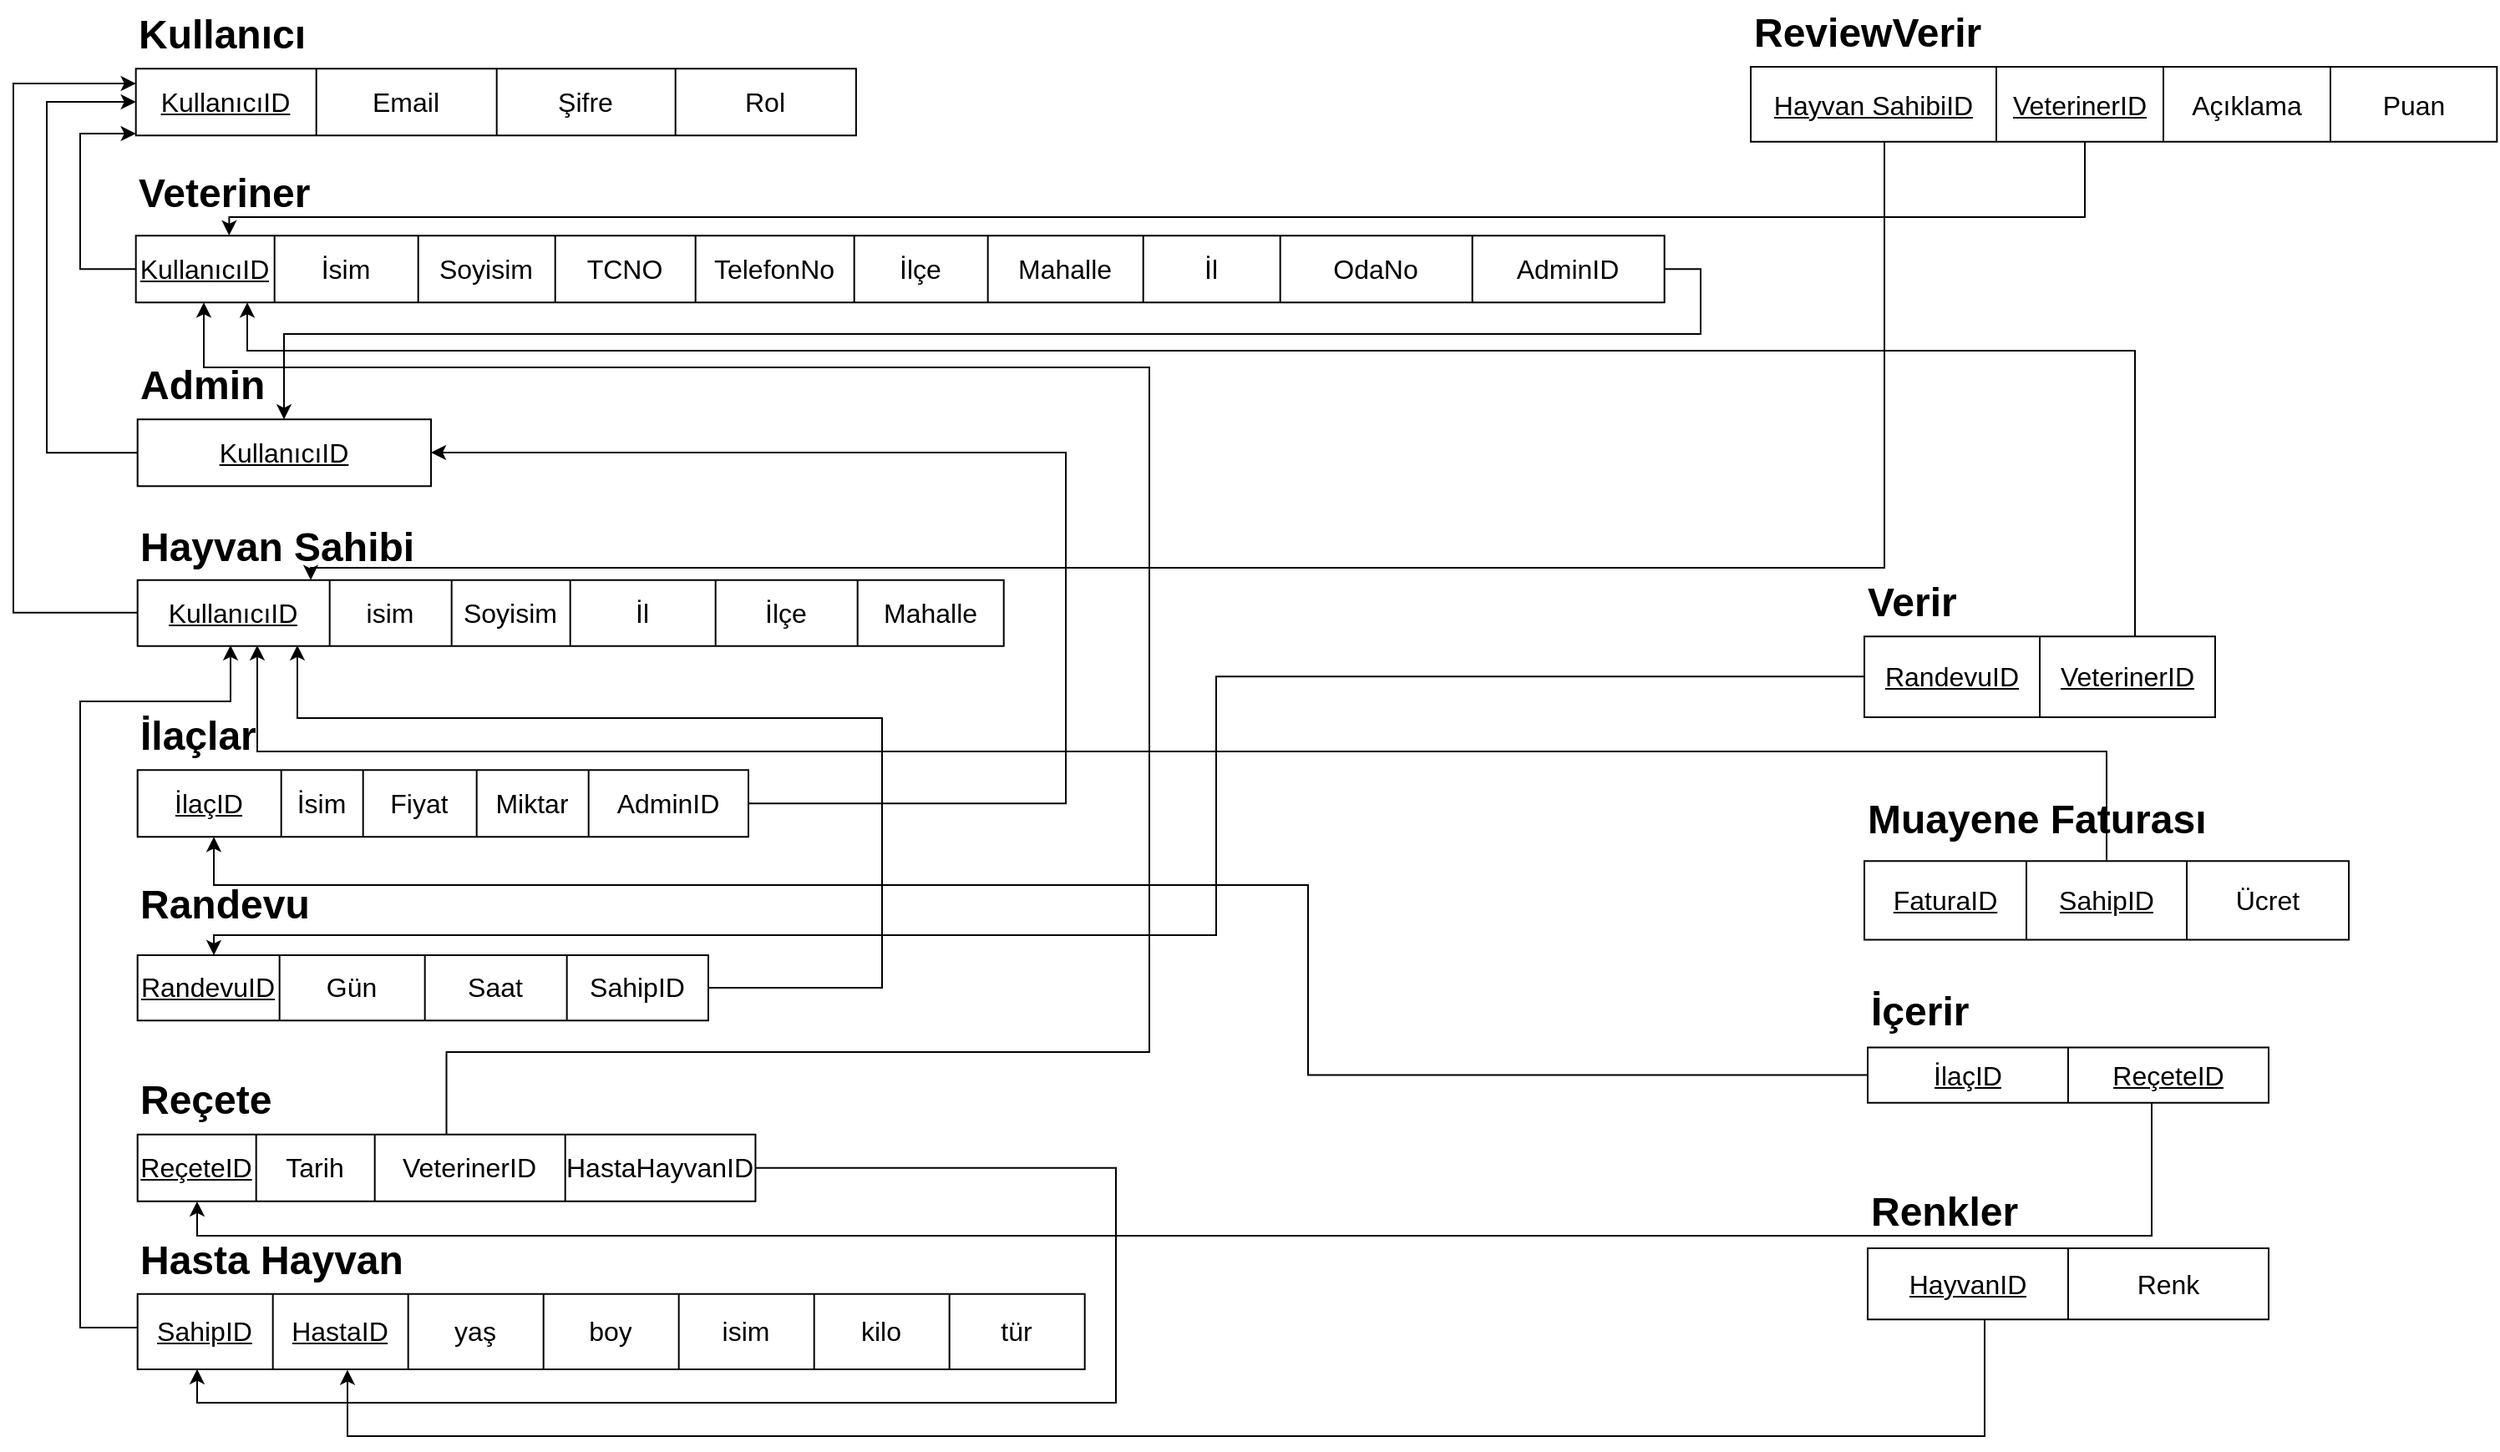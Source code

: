 <mxfile version="24.7.1" type="device">
  <diagram name="Sayfa -1" id="OVaTc7cR62RM5_9Ogb4h">
    <mxGraphModel dx="4073" dy="-214" grid="1" gridSize="10" guides="1" tooltips="1" connect="1" arrows="1" fold="1" page="1" pageScale="1" pageWidth="827" pageHeight="1169" math="0" shadow="0">
      <root>
        <mxCell id="0" />
        <mxCell id="1" parent="0" />
        <mxCell id="pQesBOgFIfszy4MOSmhG-116" value="" style="group" vertex="1" connectable="0" parent="1">
          <mxGeometry x="-1656.66" y="1311.14" width="970" height="80" as="geometry" />
        </mxCell>
        <mxCell id="pQesBOgFIfszy4MOSmhG-117" value="" style="shape=table;startSize=0;container=1;collapsible=0;childLayout=tableLayout;fontSize=16;" vertex="1" parent="pQesBOgFIfszy4MOSmhG-116">
          <mxGeometry y="40" width="431.111" height="40" as="geometry" />
        </mxCell>
        <mxCell id="pQesBOgFIfszy4MOSmhG-118" value="" style="shape=tableRow;horizontal=0;startSize=0;swimlaneHead=0;swimlaneBody=0;strokeColor=inherit;top=0;left=0;bottom=0;right=0;collapsible=0;dropTarget=0;fillColor=none;points=[[0,0.5],[1,0.5]];portConstraint=eastwest;fontSize=16;" vertex="1" parent="pQesBOgFIfszy4MOSmhG-117">
          <mxGeometry width="431.111" height="40" as="geometry" />
        </mxCell>
        <mxCell id="pQesBOgFIfszy4MOSmhG-119" value="&lt;font size=&quot;1&quot;&gt;&lt;span style=&quot;text-decoration-line: underline; font-size: 16px;&quot;&gt;KullanıcıID&lt;/span&gt;&lt;/font&gt;" style="shape=partialRectangle;html=1;whiteSpace=wrap;connectable=0;strokeColor=inherit;overflow=hidden;fillColor=none;top=0;left=0;bottom=0;right=0;pointerEvents=1;fontSize=16;" vertex="1" parent="pQesBOgFIfszy4MOSmhG-118">
          <mxGeometry width="108" height="40" as="geometry">
            <mxRectangle width="108" height="40" as="alternateBounds" />
          </mxGeometry>
        </mxCell>
        <mxCell id="pQesBOgFIfszy4MOSmhG-120" value="&lt;font style=&quot;font-size: 16px;&quot;&gt;Email&lt;/font&gt;" style="shape=partialRectangle;html=1;whiteSpace=wrap;connectable=0;strokeColor=inherit;overflow=hidden;fillColor=none;top=0;left=0;bottom=0;right=0;pointerEvents=1;fontSize=16;" vertex="1" parent="pQesBOgFIfszy4MOSmhG-118">
          <mxGeometry x="108" width="108" height="40" as="geometry">
            <mxRectangle width="108" height="40" as="alternateBounds" />
          </mxGeometry>
        </mxCell>
        <mxCell id="pQesBOgFIfszy4MOSmhG-121" value="&lt;font style=&quot;font-size: 16px;&quot;&gt;Şifre&lt;/font&gt;" style="shape=partialRectangle;html=1;whiteSpace=wrap;connectable=0;strokeColor=inherit;overflow=hidden;fillColor=none;top=0;left=0;bottom=0;right=0;pointerEvents=1;fontSize=16;" vertex="1" parent="pQesBOgFIfszy4MOSmhG-118">
          <mxGeometry x="216" width="107" height="40" as="geometry">
            <mxRectangle width="107" height="40" as="alternateBounds" />
          </mxGeometry>
        </mxCell>
        <mxCell id="pQesBOgFIfszy4MOSmhG-122" value="&lt;font style=&quot;font-size: 16px;&quot;&gt;Rol&lt;/font&gt;" style="shape=partialRectangle;html=1;whiteSpace=wrap;connectable=0;strokeColor=inherit;overflow=hidden;fillColor=none;top=0;left=0;bottom=0;right=0;pointerEvents=1;fontSize=16;" vertex="1" parent="pQesBOgFIfszy4MOSmhG-118">
          <mxGeometry x="323" width="108" height="40" as="geometry">
            <mxRectangle width="108" height="40" as="alternateBounds" />
          </mxGeometry>
        </mxCell>
        <mxCell id="pQesBOgFIfszy4MOSmhG-123" value="Kullanıcı" style="text;strokeColor=none;fillColor=none;html=1;fontSize=24;fontStyle=1;verticalAlign=middle;align=left;" vertex="1" parent="pQesBOgFIfszy4MOSmhG-116">
          <mxGeometry width="179.63" height="40" as="geometry" />
        </mxCell>
        <mxCell id="pQesBOgFIfszy4MOSmhG-124" value="" style="group" vertex="1" connectable="0" parent="1">
          <mxGeometry x="-1655.66" y="1618" width="560" height="88.73" as="geometry" />
        </mxCell>
        <mxCell id="pQesBOgFIfszy4MOSmhG-125" value="" style="shape=table;startSize=0;container=1;collapsible=0;childLayout=tableLayout;fontSize=16;" vertex="1" parent="pQesBOgFIfszy4MOSmhG-124">
          <mxGeometry y="39.436" width="518.519" height="39.436" as="geometry" />
        </mxCell>
        <mxCell id="pQesBOgFIfszy4MOSmhG-126" value="" style="shape=tableRow;horizontal=0;startSize=0;swimlaneHead=0;swimlaneBody=0;strokeColor=inherit;top=0;left=0;bottom=0;right=0;collapsible=0;dropTarget=0;fillColor=none;points=[[0,0.5],[1,0.5]];portConstraint=eastwest;fontSize=16;" vertex="1" parent="pQesBOgFIfszy4MOSmhG-125">
          <mxGeometry width="518.519" height="39" as="geometry" />
        </mxCell>
        <mxCell id="pQesBOgFIfszy4MOSmhG-127" value="&lt;u&gt;KullanıcıID&lt;/u&gt;" style="shape=partialRectangle;html=1;whiteSpace=wrap;connectable=0;strokeColor=inherit;overflow=hidden;fillColor=none;top=0;left=0;bottom=0;right=0;pointerEvents=1;fontSize=16;" vertex="1" parent="pQesBOgFIfszy4MOSmhG-126">
          <mxGeometry width="115" height="39" as="geometry">
            <mxRectangle width="115" height="39" as="alternateBounds" />
          </mxGeometry>
        </mxCell>
        <mxCell id="pQesBOgFIfszy4MOSmhG-128" value="isim" style="shape=partialRectangle;html=1;whiteSpace=wrap;connectable=0;strokeColor=inherit;overflow=hidden;fillColor=none;top=0;left=0;bottom=0;right=0;pointerEvents=1;fontSize=16;" vertex="1" parent="pQesBOgFIfszy4MOSmhG-126">
          <mxGeometry x="115" width="73" height="39" as="geometry">
            <mxRectangle width="73" height="39" as="alternateBounds" />
          </mxGeometry>
        </mxCell>
        <mxCell id="pQesBOgFIfszy4MOSmhG-129" value="Soyisim" style="shape=partialRectangle;html=1;whiteSpace=wrap;connectable=0;strokeColor=inherit;overflow=hidden;fillColor=none;top=0;left=0;bottom=0;right=0;pointerEvents=1;fontSize=16;" vertex="1" parent="pQesBOgFIfszy4MOSmhG-126">
          <mxGeometry x="188" width="71" height="39" as="geometry">
            <mxRectangle width="71" height="39" as="alternateBounds" />
          </mxGeometry>
        </mxCell>
        <mxCell id="pQesBOgFIfszy4MOSmhG-130" value="İl" style="shape=partialRectangle;html=1;whiteSpace=wrap;connectable=0;strokeColor=inherit;overflow=hidden;fillColor=none;top=0;left=0;bottom=0;right=0;pointerEvents=1;fontSize=16;" vertex="1" parent="pQesBOgFIfszy4MOSmhG-126">
          <mxGeometry x="259" width="87" height="39" as="geometry">
            <mxRectangle width="87" height="39" as="alternateBounds" />
          </mxGeometry>
        </mxCell>
        <mxCell id="pQesBOgFIfszy4MOSmhG-131" value="İlçe" style="shape=partialRectangle;html=1;whiteSpace=wrap;connectable=0;strokeColor=inherit;overflow=hidden;fillColor=none;top=0;left=0;bottom=0;right=0;pointerEvents=1;fontSize=16;" vertex="1" parent="pQesBOgFIfszy4MOSmhG-126">
          <mxGeometry x="346" width="85" height="39" as="geometry">
            <mxRectangle width="85" height="39" as="alternateBounds" />
          </mxGeometry>
        </mxCell>
        <mxCell id="pQesBOgFIfszy4MOSmhG-132" value="Mahalle" style="shape=partialRectangle;html=1;whiteSpace=wrap;connectable=0;strokeColor=inherit;overflow=hidden;fillColor=none;top=0;left=0;bottom=0;right=0;pointerEvents=1;fontSize=16;" vertex="1" parent="pQesBOgFIfszy4MOSmhG-126">
          <mxGeometry x="431" width="88" height="39" as="geometry">
            <mxRectangle width="88" height="39" as="alternateBounds" />
          </mxGeometry>
        </mxCell>
        <mxCell id="pQesBOgFIfszy4MOSmhG-133" value="Hayvan Sahibi" style="text;strokeColor=none;fillColor=none;html=1;fontSize=24;fontStyle=1;verticalAlign=middle;align=left;" vertex="1" parent="pQesBOgFIfszy4MOSmhG-124">
          <mxGeometry width="103.704" height="39.436" as="geometry" />
        </mxCell>
        <mxCell id="pQesBOgFIfszy4MOSmhG-134" value="" style="group" vertex="1" connectable="0" parent="1">
          <mxGeometry x="-1656.66" y="1441.14" width="800" height="90" as="geometry" />
        </mxCell>
        <mxCell id="pQesBOgFIfszy4MOSmhG-135" value="" style="shape=table;startSize=0;container=1;collapsible=0;childLayout=tableLayout;fontSize=16;" vertex="1" parent="pQesBOgFIfszy4MOSmhG-134">
          <mxGeometry y="10" width="915" height="40" as="geometry" />
        </mxCell>
        <mxCell id="pQesBOgFIfszy4MOSmhG-136" value="" style="shape=tableRow;horizontal=0;startSize=0;swimlaneHead=0;swimlaneBody=0;strokeColor=inherit;top=0;left=0;bottom=0;right=0;collapsible=0;dropTarget=0;fillColor=none;points=[[0,0.5],[1,0.5]];portConstraint=eastwest;fontSize=16;" vertex="1" parent="pQesBOgFIfszy4MOSmhG-135">
          <mxGeometry width="915" height="40" as="geometry" />
        </mxCell>
        <mxCell id="pQesBOgFIfszy4MOSmhG-137" value="&lt;u&gt;KullanıcıID&lt;/u&gt;" style="shape=partialRectangle;html=1;whiteSpace=wrap;connectable=0;strokeColor=inherit;overflow=hidden;fillColor=none;top=0;left=0;bottom=0;right=0;pointerEvents=1;fontSize=16;" vertex="1" parent="pQesBOgFIfszy4MOSmhG-136">
          <mxGeometry width="83" height="40" as="geometry">
            <mxRectangle width="83" height="40" as="alternateBounds" />
          </mxGeometry>
        </mxCell>
        <mxCell id="pQesBOgFIfszy4MOSmhG-138" value="İsim" style="shape=partialRectangle;html=1;whiteSpace=wrap;connectable=0;strokeColor=inherit;overflow=hidden;fillColor=none;top=0;left=0;bottom=0;right=0;pointerEvents=1;fontSize=16;" vertex="1" parent="pQesBOgFIfszy4MOSmhG-136">
          <mxGeometry x="83" width="86" height="40" as="geometry">
            <mxRectangle width="86" height="40" as="alternateBounds" />
          </mxGeometry>
        </mxCell>
        <mxCell id="pQesBOgFIfszy4MOSmhG-139" value="Soyisim" style="shape=partialRectangle;html=1;whiteSpace=wrap;connectable=0;strokeColor=inherit;overflow=hidden;fillColor=none;top=0;left=0;bottom=0;right=0;pointerEvents=1;fontSize=16;" vertex="1" parent="pQesBOgFIfszy4MOSmhG-136">
          <mxGeometry x="169" width="82" height="40" as="geometry">
            <mxRectangle width="82" height="40" as="alternateBounds" />
          </mxGeometry>
        </mxCell>
        <mxCell id="pQesBOgFIfszy4MOSmhG-140" value="TCNO" style="shape=partialRectangle;html=1;whiteSpace=wrap;connectable=0;strokeColor=inherit;overflow=hidden;fillColor=none;top=0;left=0;bottom=0;right=0;pointerEvents=1;fontSize=16;" vertex="1" parent="pQesBOgFIfszy4MOSmhG-136">
          <mxGeometry x="251" width="84" height="40" as="geometry">
            <mxRectangle width="84" height="40" as="alternateBounds" />
          </mxGeometry>
        </mxCell>
        <mxCell id="pQesBOgFIfszy4MOSmhG-141" value="TelefonNo" style="shape=partialRectangle;html=1;whiteSpace=wrap;connectable=0;strokeColor=inherit;overflow=hidden;fillColor=none;top=0;left=0;bottom=0;right=0;pointerEvents=1;fontSize=16;" vertex="1" parent="pQesBOgFIfszy4MOSmhG-136">
          <mxGeometry x="335" width="95" height="40" as="geometry">
            <mxRectangle width="95" height="40" as="alternateBounds" />
          </mxGeometry>
        </mxCell>
        <mxCell id="pQesBOgFIfszy4MOSmhG-142" value="İlçe" style="shape=partialRectangle;html=1;whiteSpace=wrap;connectable=0;strokeColor=inherit;overflow=hidden;fillColor=none;top=0;left=0;bottom=0;right=0;pointerEvents=1;fontSize=16;" vertex="1" parent="pQesBOgFIfszy4MOSmhG-136">
          <mxGeometry x="430" width="80" height="40" as="geometry">
            <mxRectangle width="80" height="40" as="alternateBounds" />
          </mxGeometry>
        </mxCell>
        <mxCell id="pQesBOgFIfszy4MOSmhG-143" value="Mahalle" style="shape=partialRectangle;html=1;whiteSpace=wrap;connectable=0;strokeColor=inherit;overflow=hidden;fillColor=none;top=0;left=0;bottom=0;right=0;pointerEvents=1;fontSize=16;" vertex="1" parent="pQesBOgFIfszy4MOSmhG-136">
          <mxGeometry x="510" width="93" height="40" as="geometry">
            <mxRectangle width="93" height="40" as="alternateBounds" />
          </mxGeometry>
        </mxCell>
        <mxCell id="pQesBOgFIfszy4MOSmhG-144" value="İl" style="shape=partialRectangle;html=1;whiteSpace=wrap;connectable=0;strokeColor=inherit;overflow=hidden;fillColor=none;top=0;left=0;bottom=0;right=0;pointerEvents=1;fontSize=16;" vertex="1" parent="pQesBOgFIfszy4MOSmhG-136">
          <mxGeometry x="603" width="82" height="40" as="geometry">
            <mxRectangle width="82" height="40" as="alternateBounds" />
          </mxGeometry>
        </mxCell>
        <mxCell id="pQesBOgFIfszy4MOSmhG-145" value="OdaNo" style="shape=partialRectangle;html=1;whiteSpace=wrap;connectable=0;strokeColor=inherit;overflow=hidden;fillColor=none;top=0;left=0;bottom=0;right=0;pointerEvents=1;fontSize=16;" vertex="1" parent="pQesBOgFIfszy4MOSmhG-136">
          <mxGeometry x="685" width="115" height="40" as="geometry">
            <mxRectangle width="115" height="40" as="alternateBounds" />
          </mxGeometry>
        </mxCell>
        <mxCell id="pQesBOgFIfszy4MOSmhG-146" value="AdminID" style="shape=partialRectangle;html=1;whiteSpace=wrap;connectable=0;strokeColor=inherit;overflow=hidden;fillColor=none;top=0;left=0;bottom=0;right=0;pointerEvents=1;fontSize=16;" vertex="1" parent="pQesBOgFIfszy4MOSmhG-136">
          <mxGeometry x="800" width="115" height="40" as="geometry">
            <mxRectangle width="115" height="40" as="alternateBounds" />
          </mxGeometry>
        </mxCell>
        <mxCell id="pQesBOgFIfszy4MOSmhG-147" value="Veteriner" style="text;strokeColor=none;fillColor=none;html=1;fontSize=24;fontStyle=1;verticalAlign=middle;align=left;" vertex="1" parent="pQesBOgFIfszy4MOSmhG-134">
          <mxGeometry y="-35" width="111.335" height="40" as="geometry" />
        </mxCell>
        <mxCell id="pQesBOgFIfszy4MOSmhG-148" value="" style="shape=table;startSize=0;container=1;collapsible=0;childLayout=tableLayout;fontSize=16;" vertex="1" parent="1">
          <mxGeometry x="-690.005" y="1350" width="446.671" height="44.92" as="geometry" />
        </mxCell>
        <mxCell id="pQesBOgFIfszy4MOSmhG-149" value="" style="shape=tableRow;horizontal=0;startSize=0;swimlaneHead=0;swimlaneBody=0;strokeColor=inherit;top=0;left=0;bottom=0;right=0;collapsible=0;dropTarget=0;fillColor=none;points=[[0,0.5],[1,0.5]];portConstraint=eastwest;fontSize=16;" vertex="1" parent="pQesBOgFIfszy4MOSmhG-148">
          <mxGeometry width="446.671" height="45" as="geometry" />
        </mxCell>
        <mxCell id="pQesBOgFIfszy4MOSmhG-150" value="&lt;font style=&quot;font-size: 16px;&quot;&gt;&lt;u&gt;Hayvan SahibiID&lt;/u&gt;&lt;br&gt;&lt;/font&gt;" style="shape=partialRectangle;html=1;whiteSpace=wrap;connectable=0;strokeColor=inherit;overflow=hidden;fillColor=none;top=0;left=0;bottom=0;right=0;pointerEvents=1;fontSize=16;" vertex="1" parent="pQesBOgFIfszy4MOSmhG-149">
          <mxGeometry width="147" height="45" as="geometry">
            <mxRectangle width="147" height="45" as="alternateBounds" />
          </mxGeometry>
        </mxCell>
        <mxCell id="pQesBOgFIfszy4MOSmhG-151" value="&lt;u&gt;VeterinerID&lt;/u&gt;" style="shape=partialRectangle;html=1;whiteSpace=wrap;connectable=0;strokeColor=inherit;overflow=hidden;fillColor=none;top=0;left=0;bottom=0;right=0;pointerEvents=1;fontSize=16;" vertex="1" parent="pQesBOgFIfszy4MOSmhG-149">
          <mxGeometry x="147" width="100" height="45" as="geometry">
            <mxRectangle width="100" height="45" as="alternateBounds" />
          </mxGeometry>
        </mxCell>
        <mxCell id="pQesBOgFIfszy4MOSmhG-152" value="&lt;font style=&quot;font-size: 16px;&quot;&gt;Açıklama&lt;/font&gt;" style="shape=partialRectangle;html=1;whiteSpace=wrap;connectable=0;strokeColor=inherit;overflow=hidden;fillColor=none;top=0;left=0;bottom=0;right=0;pointerEvents=1;fontSize=16;" vertex="1" parent="pQesBOgFIfszy4MOSmhG-149">
          <mxGeometry x="247" width="100" height="45" as="geometry">
            <mxRectangle width="100" height="45" as="alternateBounds" />
          </mxGeometry>
        </mxCell>
        <mxCell id="pQesBOgFIfszy4MOSmhG-153" value="&lt;font style=&quot;font-size: 16px;&quot;&gt;Puan&lt;/font&gt;" style="shape=partialRectangle;html=1;whiteSpace=wrap;connectable=0;strokeColor=inherit;overflow=hidden;fillColor=none;top=0;left=0;bottom=0;right=0;pointerEvents=1;fontSize=16;" vertex="1" parent="pQesBOgFIfszy4MOSmhG-149">
          <mxGeometry x="347" width="100" height="45" as="geometry">
            <mxRectangle width="100" height="45" as="alternateBounds" />
          </mxGeometry>
        </mxCell>
        <mxCell id="pQesBOgFIfszy4MOSmhG-154" value="ReviewVerir" style="text;strokeColor=none;fillColor=none;html=1;fontSize=24;fontStyle=1;verticalAlign=middle;align=left;" vertex="1" parent="1">
          <mxGeometry x="-690.005" y="1310" width="164.815" height="40" as="geometry" />
        </mxCell>
        <mxCell id="pQesBOgFIfszy4MOSmhG-155" value="" style="shape=table;startSize=0;container=1;collapsible=0;childLayout=tableLayout;fontSize=16;" vertex="1" parent="1">
          <mxGeometry x="-622" y="1691.14" width="210" height="48.36" as="geometry" />
        </mxCell>
        <mxCell id="pQesBOgFIfszy4MOSmhG-156" value="" style="shape=tableRow;horizontal=0;startSize=0;swimlaneHead=0;swimlaneBody=0;strokeColor=inherit;top=0;left=0;bottom=0;right=0;collapsible=0;dropTarget=0;fillColor=none;points=[[0,0.5],[1,0.5]];portConstraint=eastwest;fontSize=16;" vertex="1" parent="pQesBOgFIfszy4MOSmhG-155">
          <mxGeometry width="210" height="48" as="geometry" />
        </mxCell>
        <mxCell id="pQesBOgFIfszy4MOSmhG-157" value="&lt;u&gt;&lt;span style=&quot;&quot;&gt;&lt;font style=&quot;font-size: 16px;&quot;&gt;RandevuID&lt;/font&gt;&lt;/span&gt;&lt;/u&gt;" style="shape=partialRectangle;html=1;whiteSpace=wrap;connectable=0;strokeColor=inherit;overflow=hidden;fillColor=none;top=0;left=0;bottom=0;right=0;pointerEvents=1;fontSize=16;" vertex="1" parent="pQesBOgFIfszy4MOSmhG-156">
          <mxGeometry width="105" height="48" as="geometry">
            <mxRectangle width="105" height="48" as="alternateBounds" />
          </mxGeometry>
        </mxCell>
        <mxCell id="pQesBOgFIfszy4MOSmhG-158" value="&lt;div&gt;&lt;span style=&quot;text-decoration-line: underline;&quot;&gt;&lt;font style=&quot;font-size: 16px;&quot;&gt;VeterinerID&lt;/font&gt;&lt;/span&gt;&lt;/div&gt;" style="shape=partialRectangle;html=1;whiteSpace=wrap;connectable=0;strokeColor=inherit;overflow=hidden;fillColor=none;top=0;left=0;bottom=0;right=0;pointerEvents=1;fontSize=16;" vertex="1" parent="pQesBOgFIfszy4MOSmhG-156">
          <mxGeometry x="105" width="105" height="48" as="geometry">
            <mxRectangle width="105" height="48" as="alternateBounds" />
          </mxGeometry>
        </mxCell>
        <mxCell id="pQesBOgFIfszy4MOSmhG-159" value="Verir" style="text;strokeColor=none;fillColor=none;html=1;fontSize=24;fontStyle=1;verticalAlign=middle;align=left;" vertex="1" parent="1">
          <mxGeometry x="-622" y="1651.14" width="100" height="40" as="geometry" />
        </mxCell>
        <mxCell id="pQesBOgFIfszy4MOSmhG-160" value="" style="shape=table;startSize=0;container=1;collapsible=0;childLayout=tableLayout;fontSize=16;" vertex="1" parent="1">
          <mxGeometry x="-622" y="1825.61" width="290" height="47.17" as="geometry" />
        </mxCell>
        <mxCell id="pQesBOgFIfszy4MOSmhG-161" value="" style="shape=tableRow;horizontal=0;startSize=0;swimlaneHead=0;swimlaneBody=0;strokeColor=inherit;top=0;left=0;bottom=0;right=0;collapsible=0;dropTarget=0;fillColor=none;points=[[0,0.5],[1,0.5]];portConstraint=eastwest;fontSize=16;" vertex="1" parent="pQesBOgFIfszy4MOSmhG-160">
          <mxGeometry width="290" height="47" as="geometry" />
        </mxCell>
        <mxCell id="pQesBOgFIfszy4MOSmhG-162" value="&lt;u&gt;FaturaID&lt;/u&gt;" style="shape=partialRectangle;html=1;whiteSpace=wrap;connectable=0;strokeColor=inherit;overflow=hidden;fillColor=none;top=0;left=0;bottom=0;right=0;pointerEvents=1;fontSize=16;" vertex="1" parent="pQesBOgFIfszy4MOSmhG-161">
          <mxGeometry width="97" height="47" as="geometry">
            <mxRectangle width="97" height="47" as="alternateBounds" />
          </mxGeometry>
        </mxCell>
        <mxCell id="pQesBOgFIfszy4MOSmhG-163" value="&lt;u&gt;SahipID&lt;/u&gt;" style="shape=partialRectangle;html=1;whiteSpace=wrap;connectable=0;strokeColor=inherit;overflow=hidden;fillColor=none;top=0;left=0;bottom=0;right=0;pointerEvents=1;fontSize=16;" vertex="1" parent="pQesBOgFIfszy4MOSmhG-161">
          <mxGeometry x="97" width="96" height="47" as="geometry">
            <mxRectangle width="96" height="47" as="alternateBounds" />
          </mxGeometry>
        </mxCell>
        <mxCell id="pQesBOgFIfszy4MOSmhG-164" value="Ücret" style="shape=partialRectangle;html=1;whiteSpace=wrap;connectable=0;strokeColor=inherit;overflow=hidden;fillColor=none;top=0;left=0;bottom=0;right=0;pointerEvents=1;fontSize=16;" vertex="1" parent="pQesBOgFIfszy4MOSmhG-161">
          <mxGeometry x="193" width="97" height="47" as="geometry">
            <mxRectangle width="97" height="47" as="alternateBounds" />
          </mxGeometry>
        </mxCell>
        <mxCell id="pQesBOgFIfszy4MOSmhG-165" value="&lt;div&gt;Muayene Faturası&lt;/div&gt;" style="text;strokeColor=none;fillColor=none;html=1;fontSize=24;fontStyle=1;verticalAlign=middle;align=left;" vertex="1" parent="1">
          <mxGeometry x="-622" y="1781.14" width="100" height="40" as="geometry" />
        </mxCell>
        <mxCell id="pQesBOgFIfszy4MOSmhG-166" value="" style="group" vertex="1" connectable="0" parent="1">
          <mxGeometry x="-1655.66" y="1731.14" width="540" height="80" as="geometry" />
        </mxCell>
        <mxCell id="pQesBOgFIfszy4MOSmhG-167" value="" style="shape=table;startSize=0;container=1;collapsible=0;childLayout=tableLayout;fontSize=16;" vertex="1" parent="pQesBOgFIfszy4MOSmhG-166">
          <mxGeometry y="40" width="365.66" height="40" as="geometry" />
        </mxCell>
        <mxCell id="pQesBOgFIfszy4MOSmhG-168" value="" style="shape=tableRow;horizontal=0;startSize=0;swimlaneHead=0;swimlaneBody=0;strokeColor=inherit;top=0;left=0;bottom=0;right=0;collapsible=0;dropTarget=0;fillColor=none;points=[[0,0.5],[1,0.5]];portConstraint=eastwest;fontSize=16;" vertex="1" parent="pQesBOgFIfszy4MOSmhG-167">
          <mxGeometry width="365.66" height="40" as="geometry" />
        </mxCell>
        <mxCell id="pQesBOgFIfszy4MOSmhG-169" value="&lt;u&gt;&lt;span style=&quot;&quot;&gt;&lt;font style=&quot;font-size: 16px;&quot;&gt;İlaçID&lt;/font&gt;&lt;/span&gt;&lt;/u&gt;" style="shape=partialRectangle;html=1;whiteSpace=wrap;connectable=0;strokeColor=inherit;overflow=hidden;fillColor=none;top=0;left=0;bottom=0;right=0;pointerEvents=1;fontSize=16;" vertex="1" parent="pQesBOgFIfszy4MOSmhG-168">
          <mxGeometry width="86" height="40" as="geometry">
            <mxRectangle width="86" height="40" as="alternateBounds" />
          </mxGeometry>
        </mxCell>
        <mxCell id="pQesBOgFIfszy4MOSmhG-170" value="&lt;font style=&quot;font-size: 16px;&quot;&gt;İsim&lt;/font&gt;" style="shape=partialRectangle;html=1;whiteSpace=wrap;connectable=0;strokeColor=inherit;overflow=hidden;fillColor=none;top=0;left=0;bottom=0;right=0;pointerEvents=1;fontSize=16;" vertex="1" parent="pQesBOgFIfszy4MOSmhG-168">
          <mxGeometry x="86" width="49" height="40" as="geometry">
            <mxRectangle width="49" height="40" as="alternateBounds" />
          </mxGeometry>
        </mxCell>
        <mxCell id="pQesBOgFIfszy4MOSmhG-171" value="&lt;font style=&quot;font-size: 16px;&quot;&gt;Fiyat&lt;/font&gt;" style="shape=partialRectangle;html=1;whiteSpace=wrap;connectable=0;strokeColor=inherit;overflow=hidden;fillColor=none;top=0;left=0;bottom=0;right=0;pointerEvents=1;fontSize=16;" vertex="1" parent="pQesBOgFIfszy4MOSmhG-168">
          <mxGeometry x="135" width="68" height="40" as="geometry">
            <mxRectangle width="68" height="40" as="alternateBounds" />
          </mxGeometry>
        </mxCell>
        <mxCell id="pQesBOgFIfszy4MOSmhG-172" value="&lt;div&gt;Miktar&lt;/div&gt;" style="shape=partialRectangle;html=1;whiteSpace=wrap;connectable=0;strokeColor=inherit;overflow=hidden;fillColor=none;top=0;left=0;bottom=0;right=0;pointerEvents=1;fontSize=16;" vertex="1" parent="pQesBOgFIfszy4MOSmhG-168">
          <mxGeometry x="203" width="67" height="40" as="geometry">
            <mxRectangle width="67" height="40" as="alternateBounds" />
          </mxGeometry>
        </mxCell>
        <mxCell id="pQesBOgFIfszy4MOSmhG-173" value="AdminID" style="shape=partialRectangle;html=1;whiteSpace=wrap;connectable=0;strokeColor=inherit;overflow=hidden;fillColor=none;top=0;left=0;bottom=0;right=0;pointerEvents=1;fontSize=16;" vertex="1" parent="pQesBOgFIfszy4MOSmhG-168">
          <mxGeometry x="270" width="96" height="40" as="geometry">
            <mxRectangle width="96" height="40" as="alternateBounds" />
          </mxGeometry>
        </mxCell>
        <mxCell id="pQesBOgFIfszy4MOSmhG-174" value="İlaçlar" style="text;strokeColor=none;fillColor=none;html=1;fontSize=24;fontStyle=1;verticalAlign=middle;align=left;" vertex="1" parent="pQesBOgFIfszy4MOSmhG-166">
          <mxGeometry width="100" height="40" as="geometry" />
        </mxCell>
        <mxCell id="pQesBOgFIfszy4MOSmhG-175" value="Admin" style="text;strokeColor=none;fillColor=none;html=1;fontSize=24;fontStyle=1;verticalAlign=middle;align=left;" vertex="1" parent="1">
          <mxGeometry x="-1655.66" y="1520.86" width="187.037" height="40" as="geometry" />
        </mxCell>
        <mxCell id="pQesBOgFIfszy4MOSmhG-176" value="" style="shape=table;startSize=0;container=1;collapsible=0;childLayout=tableLayout;fontSize=16;" vertex="1" parent="1">
          <mxGeometry x="-1655.663" y="1881.96" width="341.667" height="39.18" as="geometry" />
        </mxCell>
        <mxCell id="pQesBOgFIfszy4MOSmhG-177" value="" style="shape=tableRow;horizontal=0;startSize=0;swimlaneHead=0;swimlaneBody=0;strokeColor=inherit;top=0;left=0;bottom=0;right=0;collapsible=0;dropTarget=0;fillColor=none;points=[[0,0.5],[1,0.5]];portConstraint=eastwest;fontSize=16;" vertex="1" parent="pQesBOgFIfszy4MOSmhG-176">
          <mxGeometry width="341.667" height="39" as="geometry" />
        </mxCell>
        <mxCell id="pQesBOgFIfszy4MOSmhG-178" value="&lt;u&gt;RandevuID&lt;/u&gt;" style="shape=partialRectangle;html=1;whiteSpace=wrap;connectable=0;strokeColor=inherit;overflow=hidden;fillColor=none;top=0;left=0;bottom=0;right=0;pointerEvents=1;fontSize=16;" vertex="1" parent="pQesBOgFIfszy4MOSmhG-177">
          <mxGeometry width="85" height="39" as="geometry">
            <mxRectangle width="85" height="39" as="alternateBounds" />
          </mxGeometry>
        </mxCell>
        <mxCell id="pQesBOgFIfszy4MOSmhG-179" value="Gün" style="shape=partialRectangle;html=1;whiteSpace=wrap;connectable=0;strokeColor=inherit;overflow=hidden;fillColor=none;top=0;left=0;bottom=0;right=0;pointerEvents=1;fontSize=16;" vertex="1" parent="pQesBOgFIfszy4MOSmhG-177">
          <mxGeometry x="85" width="87" height="39" as="geometry">
            <mxRectangle width="87" height="39" as="alternateBounds" />
          </mxGeometry>
        </mxCell>
        <mxCell id="pQesBOgFIfszy4MOSmhG-180" value="Saat" style="shape=partialRectangle;html=1;whiteSpace=wrap;connectable=0;strokeColor=inherit;overflow=hidden;fillColor=none;top=0;left=0;bottom=0;right=0;pointerEvents=1;fontSize=16;" vertex="1" parent="pQesBOgFIfszy4MOSmhG-177">
          <mxGeometry x="172" width="85" height="39" as="geometry">
            <mxRectangle width="85" height="39" as="alternateBounds" />
          </mxGeometry>
        </mxCell>
        <mxCell id="pQesBOgFIfszy4MOSmhG-181" value="SahipID" style="shape=partialRectangle;html=1;whiteSpace=wrap;connectable=0;strokeColor=inherit;overflow=hidden;fillColor=none;top=0;left=0;bottom=0;right=0;pointerEvents=1;fontSize=16;" vertex="1" parent="pQesBOgFIfszy4MOSmhG-177">
          <mxGeometry x="257" width="85" height="39" as="geometry">
            <mxRectangle width="85" height="39" as="alternateBounds" />
          </mxGeometry>
        </mxCell>
        <mxCell id="pQesBOgFIfszy4MOSmhG-182" value="&lt;div&gt;Randevu&lt;/div&gt;" style="text;strokeColor=none;fillColor=none;html=1;fontSize=24;fontStyle=1;verticalAlign=middle;align=left;" vertex="1" parent="1">
          <mxGeometry x="-1655.663" y="1831.96" width="142.593" height="39.18" as="geometry" />
        </mxCell>
        <mxCell id="pQesBOgFIfszy4MOSmhG-183" value="" style="shape=table;startSize=0;container=1;collapsible=0;childLayout=tableLayout;fontSize=16;" vertex="1" parent="1">
          <mxGeometry x="-1655.66" y="1561.14" width="175.66" height="40" as="geometry" />
        </mxCell>
        <mxCell id="pQesBOgFIfszy4MOSmhG-184" value="" style="shape=tableRow;horizontal=0;startSize=0;swimlaneHead=0;swimlaneBody=0;strokeColor=inherit;top=0;left=0;bottom=0;right=0;collapsible=0;dropTarget=0;fillColor=none;points=[[0,0.5],[1,0.5]];portConstraint=eastwest;fontSize=16;" vertex="1" parent="pQesBOgFIfszy4MOSmhG-183">
          <mxGeometry width="175.66" height="40" as="geometry" />
        </mxCell>
        <mxCell id="pQesBOgFIfszy4MOSmhG-185" value="&lt;u&gt;KullanıcıID&lt;/u&gt;" style="shape=partialRectangle;html=1;whiteSpace=wrap;connectable=0;strokeColor=inherit;overflow=hidden;fillColor=none;top=0;left=0;bottom=0;right=0;pointerEvents=1;fontSize=16;" vertex="1" parent="pQesBOgFIfszy4MOSmhG-184">
          <mxGeometry width="176" height="40" as="geometry">
            <mxRectangle width="176" height="40" as="alternateBounds" />
          </mxGeometry>
        </mxCell>
        <mxCell id="pQesBOgFIfszy4MOSmhG-186" value="" style="group" connectable="0" vertex="1" parent="1">
          <mxGeometry x="-1655.66" y="1949.42" width="640" height="80" as="geometry" />
        </mxCell>
        <mxCell id="pQesBOgFIfszy4MOSmhG-187" value="" style="shape=table;startSize=0;container=1;collapsible=0;childLayout=tableLayout;fontSize=16;" vertex="1" parent="pQesBOgFIfszy4MOSmhG-186">
          <mxGeometry y="40" width="369.882" height="40" as="geometry" />
        </mxCell>
        <mxCell id="pQesBOgFIfszy4MOSmhG-188" value="" style="shape=tableRow;horizontal=0;startSize=0;swimlaneHead=0;swimlaneBody=0;strokeColor=inherit;top=0;left=0;bottom=0;right=0;collapsible=0;dropTarget=0;fillColor=none;points=[[0,0.5],[1,0.5]];portConstraint=eastwest;fontSize=16;" vertex="1" parent="pQesBOgFIfszy4MOSmhG-187">
          <mxGeometry width="369.882" height="40" as="geometry" />
        </mxCell>
        <mxCell id="pQesBOgFIfszy4MOSmhG-189" value="&lt;u&gt;ReçeteID&lt;/u&gt;" style="shape=partialRectangle;html=1;whiteSpace=wrap;connectable=0;strokeColor=inherit;overflow=hidden;fillColor=none;top=0;left=0;bottom=0;right=0;pointerEvents=1;fontSize=16;" vertex="1" parent="pQesBOgFIfszy4MOSmhG-188">
          <mxGeometry width="71" height="40" as="geometry">
            <mxRectangle width="71" height="40" as="alternateBounds" />
          </mxGeometry>
        </mxCell>
        <mxCell id="pQesBOgFIfszy4MOSmhG-190" value="Tarih" style="shape=partialRectangle;html=1;whiteSpace=wrap;connectable=0;strokeColor=inherit;overflow=hidden;fillColor=none;top=0;left=0;bottom=0;right=0;pointerEvents=1;fontSize=16;" vertex="1" parent="pQesBOgFIfszy4MOSmhG-188">
          <mxGeometry x="71" width="71" height="40" as="geometry">
            <mxRectangle width="71" height="40" as="alternateBounds" />
          </mxGeometry>
        </mxCell>
        <mxCell id="pQesBOgFIfszy4MOSmhG-191" value="VeterinerID" style="shape=partialRectangle;html=1;whiteSpace=wrap;connectable=0;strokeColor=inherit;overflow=hidden;fillColor=none;top=0;left=0;bottom=0;right=0;pointerEvents=1;fontSize=16;" vertex="1" parent="pQesBOgFIfszy4MOSmhG-188">
          <mxGeometry x="142" width="114" height="40" as="geometry">
            <mxRectangle width="114" height="40" as="alternateBounds" />
          </mxGeometry>
        </mxCell>
        <mxCell id="pQesBOgFIfszy4MOSmhG-192" value="HastaHayvanID" style="shape=partialRectangle;html=1;whiteSpace=wrap;connectable=0;strokeColor=inherit;overflow=hidden;fillColor=none;top=0;left=0;bottom=0;right=0;pointerEvents=1;fontSize=16;" vertex="1" parent="pQesBOgFIfszy4MOSmhG-188">
          <mxGeometry x="256" width="114" height="40" as="geometry">
            <mxRectangle width="114" height="40" as="alternateBounds" />
          </mxGeometry>
        </mxCell>
        <mxCell id="pQesBOgFIfszy4MOSmhG-193" value="Reçete" style="text;strokeColor=none;fillColor=none;html=1;fontSize=24;fontStyle=1;verticalAlign=middle;align=left;" vertex="1" parent="pQesBOgFIfszy4MOSmhG-186">
          <mxGeometry width="118.519" height="40" as="geometry" />
        </mxCell>
        <mxCell id="pQesBOgFIfszy4MOSmhG-194" value="" style="group" connectable="0" vertex="1" parent="1">
          <mxGeometry x="-1350" y="2080" width="730" height="80" as="geometry" />
        </mxCell>
        <mxCell id="pQesBOgFIfszy4MOSmhG-195" value="" style="shape=table;startSize=0;container=1;collapsible=0;childLayout=tableLayout;fontSize=16;" vertex="1" parent="pQesBOgFIfszy4MOSmhG-194">
          <mxGeometry x="-305.66" y="4.87" width="567" height="45.13" as="geometry" />
        </mxCell>
        <mxCell id="pQesBOgFIfszy4MOSmhG-196" value="" style="shape=tableRow;horizontal=0;startSize=0;swimlaneHead=0;swimlaneBody=0;strokeColor=inherit;top=0;left=0;bottom=0;right=0;collapsible=0;dropTarget=0;fillColor=none;points=[[0,0.5],[1,0.5]];portConstraint=eastwest;fontSize=16;" vertex="1" parent="pQesBOgFIfszy4MOSmhG-195">
          <mxGeometry width="567" height="45" as="geometry" />
        </mxCell>
        <mxCell id="pQesBOgFIfszy4MOSmhG-197" value="&lt;u&gt;SahipID&lt;/u&gt;" style="shape=partialRectangle;html=1;whiteSpace=wrap;connectable=0;strokeColor=inherit;overflow=hidden;fillColor=none;top=0;left=0;bottom=0;right=0;pointerEvents=1;fontSize=16;" vertex="1" parent="pQesBOgFIfszy4MOSmhG-196">
          <mxGeometry width="81" height="45" as="geometry">
            <mxRectangle width="81" height="45" as="alternateBounds" />
          </mxGeometry>
        </mxCell>
        <mxCell id="pQesBOgFIfszy4MOSmhG-198" value="&lt;u&gt;HastaID&lt;/u&gt;" style="shape=partialRectangle;html=1;whiteSpace=wrap;connectable=0;strokeColor=inherit;overflow=hidden;fillColor=none;top=0;left=0;bottom=0;right=0;pointerEvents=1;fontSize=16;" vertex="1" parent="pQesBOgFIfszy4MOSmhG-196">
          <mxGeometry x="81" width="81" height="45" as="geometry">
            <mxRectangle width="81" height="45" as="alternateBounds" />
          </mxGeometry>
        </mxCell>
        <mxCell id="pQesBOgFIfszy4MOSmhG-199" value="yaş" style="shape=partialRectangle;html=1;whiteSpace=wrap;connectable=0;strokeColor=inherit;overflow=hidden;fillColor=none;top=0;left=0;bottom=0;right=0;pointerEvents=1;fontSize=16;" vertex="1" parent="pQesBOgFIfszy4MOSmhG-196">
          <mxGeometry x="162" width="81" height="45" as="geometry">
            <mxRectangle width="81" height="45" as="alternateBounds" />
          </mxGeometry>
        </mxCell>
        <mxCell id="pQesBOgFIfszy4MOSmhG-200" value="boy" style="shape=partialRectangle;html=1;whiteSpace=wrap;connectable=0;strokeColor=inherit;overflow=hidden;fillColor=none;top=0;left=0;bottom=0;right=0;pointerEvents=1;fontSize=16;" vertex="1" parent="pQesBOgFIfszy4MOSmhG-196">
          <mxGeometry x="243" width="81" height="45" as="geometry">
            <mxRectangle width="81" height="45" as="alternateBounds" />
          </mxGeometry>
        </mxCell>
        <mxCell id="pQesBOgFIfszy4MOSmhG-201" value="isim" style="shape=partialRectangle;html=1;whiteSpace=wrap;connectable=0;strokeColor=inherit;overflow=hidden;fillColor=none;top=0;left=0;bottom=0;right=0;pointerEvents=1;fontSize=16;" vertex="1" parent="pQesBOgFIfszy4MOSmhG-196">
          <mxGeometry x="324" width="81" height="45" as="geometry">
            <mxRectangle width="81" height="45" as="alternateBounds" />
          </mxGeometry>
        </mxCell>
        <mxCell id="pQesBOgFIfszy4MOSmhG-202" value="kilo" style="shape=partialRectangle;html=1;whiteSpace=wrap;connectable=0;strokeColor=inherit;overflow=hidden;fillColor=none;top=0;left=0;bottom=0;right=0;pointerEvents=1;fontSize=16;" vertex="1" parent="pQesBOgFIfszy4MOSmhG-196">
          <mxGeometry x="405" width="81" height="45" as="geometry">
            <mxRectangle width="81" height="45" as="alternateBounds" />
          </mxGeometry>
        </mxCell>
        <mxCell id="pQesBOgFIfszy4MOSmhG-203" value="tür" style="shape=partialRectangle;html=1;whiteSpace=wrap;connectable=0;strokeColor=inherit;overflow=hidden;fillColor=none;top=0;left=0;bottom=0;right=0;pointerEvents=1;fontSize=16;" vertex="1" parent="pQesBOgFIfszy4MOSmhG-196">
          <mxGeometry x="486" width="81" height="45" as="geometry">
            <mxRectangle width="81" height="45" as="alternateBounds" />
          </mxGeometry>
        </mxCell>
        <mxCell id="pQesBOgFIfszy4MOSmhG-204" value="Hasta Hayvan" style="text;strokeColor=none;fillColor=none;html=1;fontSize=24;fontStyle=1;verticalAlign=middle;align=left;" vertex="1" parent="pQesBOgFIfszy4MOSmhG-194">
          <mxGeometry x="-305.66" y="-35.13" width="135.185" height="40" as="geometry" />
        </mxCell>
        <mxCell id="pQesBOgFIfszy4MOSmhG-205" style="edgeStyle=orthogonalEdgeStyle;rounded=0;orthogonalLoop=1;jettySize=auto;html=1;" edge="1" parent="1" source="pQesBOgFIfszy4MOSmhG-136" target="pQesBOgFIfszy4MOSmhG-118">
          <mxGeometry relative="1" as="geometry">
            <Array as="points">
              <mxPoint x="-1690" y="1471" />
              <mxPoint x="-1690" y="1390" />
            </Array>
          </mxGeometry>
        </mxCell>
        <mxCell id="pQesBOgFIfszy4MOSmhG-206" style="edgeStyle=orthogonalEdgeStyle;rounded=0;orthogonalLoop=1;jettySize=auto;html=1;" edge="1" parent="1" source="pQesBOgFIfszy4MOSmhG-184" target="pQesBOgFIfszy4MOSmhG-118">
          <mxGeometry relative="1" as="geometry">
            <Array as="points">
              <mxPoint x="-1710" y="1581" />
              <mxPoint x="-1710" y="1371" />
            </Array>
          </mxGeometry>
        </mxCell>
        <mxCell id="pQesBOgFIfszy4MOSmhG-207" style="edgeStyle=orthogonalEdgeStyle;rounded=0;orthogonalLoop=1;jettySize=auto;html=1;" edge="1" parent="1" source="pQesBOgFIfszy4MOSmhG-126" target="pQesBOgFIfszy4MOSmhG-118">
          <mxGeometry relative="1" as="geometry">
            <Array as="points">
              <mxPoint x="-1730" y="1677" />
              <mxPoint x="-1730" y="1360" />
            </Array>
          </mxGeometry>
        </mxCell>
        <mxCell id="pQesBOgFIfszy4MOSmhG-208" style="edgeStyle=orthogonalEdgeStyle;rounded=0;orthogonalLoop=1;jettySize=auto;html=1;" edge="1" parent="1" source="pQesBOgFIfszy4MOSmhG-188" target="pQesBOgFIfszy4MOSmhG-136">
          <mxGeometry relative="1" as="geometry">
            <Array as="points">
              <mxPoint x="-1471" y="1940" />
              <mxPoint x="-1050" y="1940" />
              <mxPoint x="-1050" y="1530" />
              <mxPoint x="-1616" y="1530" />
            </Array>
          </mxGeometry>
        </mxCell>
        <mxCell id="pQesBOgFIfszy4MOSmhG-209" value="" style="shape=table;startSize=0;container=1;collapsible=0;childLayout=tableLayout;fontSize=16;" vertex="1" parent="1">
          <mxGeometry x="-620" y="1937.23" width="240" height="33.09" as="geometry" />
        </mxCell>
        <mxCell id="pQesBOgFIfszy4MOSmhG-210" value="" style="shape=tableRow;horizontal=0;startSize=0;swimlaneHead=0;swimlaneBody=0;strokeColor=inherit;top=0;left=0;bottom=0;right=0;collapsible=0;dropTarget=0;fillColor=none;points=[[0,0.5],[1,0.5]];portConstraint=eastwest;fontSize=16;" vertex="1" parent="pQesBOgFIfszy4MOSmhG-209">
          <mxGeometry width="240" height="33" as="geometry" />
        </mxCell>
        <mxCell id="pQesBOgFIfszy4MOSmhG-211" value="&lt;u&gt;İlaçID&lt;/u&gt;" style="shape=partialRectangle;html=1;whiteSpace=wrap;connectable=0;strokeColor=inherit;overflow=hidden;fillColor=none;top=0;left=0;bottom=0;right=0;pointerEvents=1;fontSize=16;" vertex="1" parent="pQesBOgFIfszy4MOSmhG-210">
          <mxGeometry width="120" height="33" as="geometry">
            <mxRectangle width="120" height="33" as="alternateBounds" />
          </mxGeometry>
        </mxCell>
        <mxCell id="pQesBOgFIfszy4MOSmhG-212" value="&lt;div&gt;&lt;u&gt;&lt;font style=&quot;font-size: 16px;&quot;&gt;ReçeteID&lt;/font&gt;&lt;/u&gt;&lt;/div&gt;" style="shape=partialRectangle;html=1;whiteSpace=wrap;connectable=0;strokeColor=inherit;overflow=hidden;fillColor=none;top=0;left=0;bottom=0;right=0;pointerEvents=1;fontSize=16;" vertex="1" parent="pQesBOgFIfszy4MOSmhG-210">
          <mxGeometry x="120" width="120" height="33" as="geometry">
            <mxRectangle width="120" height="33" as="alternateBounds" />
          </mxGeometry>
        </mxCell>
        <mxCell id="pQesBOgFIfszy4MOSmhG-213" value="İçerir" style="text;strokeColor=none;fillColor=none;html=1;fontSize=24;fontStyle=1;verticalAlign=middle;align=left;" vertex="1" parent="1">
          <mxGeometry x="-620" y="1893.91" width="100" height="43.32" as="geometry" />
        </mxCell>
        <mxCell id="pQesBOgFIfszy4MOSmhG-214" value="" style="shape=table;startSize=0;container=1;collapsible=0;childLayout=tableLayout;fontSize=16;" vertex="1" parent="1">
          <mxGeometry x="-620" y="2057.46" width="240" height="42.63" as="geometry" />
        </mxCell>
        <mxCell id="pQesBOgFIfszy4MOSmhG-215" value="" style="shape=tableRow;horizontal=0;startSize=0;swimlaneHead=0;swimlaneBody=0;strokeColor=inherit;top=0;left=0;bottom=0;right=0;collapsible=0;dropTarget=0;fillColor=none;points=[[0,0.5],[1,0.5]];portConstraint=eastwest;fontSize=16;" vertex="1" parent="pQesBOgFIfszy4MOSmhG-214">
          <mxGeometry width="240" height="43" as="geometry" />
        </mxCell>
        <mxCell id="pQesBOgFIfszy4MOSmhG-216" value="&lt;u&gt;HayvanID&lt;/u&gt;" style="shape=partialRectangle;html=1;whiteSpace=wrap;connectable=0;strokeColor=inherit;overflow=hidden;fillColor=none;top=0;left=0;bottom=0;right=0;pointerEvents=1;fontSize=16;" vertex="1" parent="pQesBOgFIfszy4MOSmhG-215">
          <mxGeometry width="120" height="43" as="geometry">
            <mxRectangle width="120" height="43" as="alternateBounds" />
          </mxGeometry>
        </mxCell>
        <mxCell id="pQesBOgFIfszy4MOSmhG-217" value="Renk" style="shape=partialRectangle;html=1;whiteSpace=wrap;connectable=0;strokeColor=inherit;overflow=hidden;fillColor=none;top=0;left=0;bottom=0;right=0;pointerEvents=1;fontSize=16;" vertex="1" parent="pQesBOgFIfszy4MOSmhG-215">
          <mxGeometry x="120" width="120" height="43" as="geometry">
            <mxRectangle width="120" height="43" as="alternateBounds" />
          </mxGeometry>
        </mxCell>
        <mxCell id="pQesBOgFIfszy4MOSmhG-218" value="Renkler" style="text;strokeColor=none;fillColor=none;html=1;fontSize=24;fontStyle=1;verticalAlign=middle;align=left;" vertex="1" parent="1">
          <mxGeometry x="-620" y="2014.14" width="100" height="43.32" as="geometry" />
        </mxCell>
        <mxCell id="pQesBOgFIfszy4MOSmhG-219" style="edgeStyle=orthogonalEdgeStyle;rounded=0;orthogonalLoop=1;jettySize=auto;html=1;" edge="1" parent="1" source="pQesBOgFIfszy4MOSmhG-196" target="pQesBOgFIfszy4MOSmhG-126">
          <mxGeometry relative="1" as="geometry">
            <Array as="points">
              <mxPoint x="-1690" y="2105" />
              <mxPoint x="-1690" y="1730" />
              <mxPoint x="-1600" y="1730" />
            </Array>
          </mxGeometry>
        </mxCell>
        <mxCell id="pQesBOgFIfszy4MOSmhG-220" style="edgeStyle=orthogonalEdgeStyle;rounded=0;orthogonalLoop=1;jettySize=auto;html=1;" edge="1" parent="1" source="pQesBOgFIfszy4MOSmhG-210" target="pQesBOgFIfszy4MOSmhG-188">
          <mxGeometry relative="1" as="geometry">
            <Array as="points">
              <mxPoint x="-450" y="2050" />
              <mxPoint x="-1620" y="2050" />
            </Array>
          </mxGeometry>
        </mxCell>
        <mxCell id="pQesBOgFIfszy4MOSmhG-221" style="edgeStyle=orthogonalEdgeStyle;rounded=0;orthogonalLoop=1;jettySize=auto;html=1;entryX=1;entryY=1;entryDx=0;entryDy=0;" edge="1" parent="1" source="pQesBOgFIfszy4MOSmhG-149" target="pQesBOgFIfszy4MOSmhG-133">
          <mxGeometry relative="1" as="geometry">
            <Array as="points">
              <mxPoint x="-610" y="1650" />
              <mxPoint x="-1552" y="1650" />
              <mxPoint x="-1552" y="1657" />
            </Array>
          </mxGeometry>
        </mxCell>
        <mxCell id="pQesBOgFIfszy4MOSmhG-222" style="edgeStyle=orthogonalEdgeStyle;rounded=0;orthogonalLoop=1;jettySize=auto;html=1;entryX=0.061;entryY=-0.004;entryDx=0;entryDy=0;entryPerimeter=0;" edge="1" parent="1" source="pQesBOgFIfszy4MOSmhG-149" target="pQesBOgFIfszy4MOSmhG-136">
          <mxGeometry relative="1" as="geometry">
            <Array as="points">
              <mxPoint x="-490" y="1440" />
              <mxPoint x="-1601" y="1440" />
            </Array>
          </mxGeometry>
        </mxCell>
        <mxCell id="pQesBOgFIfszy4MOSmhG-223" style="edgeStyle=orthogonalEdgeStyle;rounded=0;orthogonalLoop=1;jettySize=auto;html=1;" edge="1" parent="1" source="pQesBOgFIfszy4MOSmhG-161" target="pQesBOgFIfszy4MOSmhG-126">
          <mxGeometry relative="1" as="geometry">
            <Array as="points">
              <mxPoint x="-477" y="1760" />
              <mxPoint x="-1584" y="1760" />
            </Array>
          </mxGeometry>
        </mxCell>
        <mxCell id="pQesBOgFIfszy4MOSmhG-224" style="edgeStyle=orthogonalEdgeStyle;rounded=0;orthogonalLoop=1;jettySize=auto;html=1;" edge="1" parent="1" source="pQesBOgFIfszy4MOSmhG-156" target="pQesBOgFIfszy4MOSmhG-177">
          <mxGeometry relative="1" as="geometry">
            <Array as="points">
              <mxPoint x="-1010" y="1715" />
              <mxPoint x="-1010" y="1870" />
              <mxPoint x="-1610" y="1870" />
            </Array>
          </mxGeometry>
        </mxCell>
        <mxCell id="pQesBOgFIfszy4MOSmhG-225" style="edgeStyle=orthogonalEdgeStyle;rounded=0;orthogonalLoop=1;jettySize=auto;html=1;" edge="1" parent="1" source="pQesBOgFIfszy4MOSmhG-156" target="pQesBOgFIfszy4MOSmhG-136">
          <mxGeometry relative="1" as="geometry">
            <Array as="points">
              <mxPoint x="-460" y="1520" />
              <mxPoint x="-1590" y="1520" />
            </Array>
          </mxGeometry>
        </mxCell>
        <mxCell id="pQesBOgFIfszy4MOSmhG-226" style="edgeStyle=orthogonalEdgeStyle;rounded=0;orthogonalLoop=1;jettySize=auto;html=1;" edge="1" parent="1" source="pQesBOgFIfszy4MOSmhG-136" target="pQesBOgFIfszy4MOSmhG-184">
          <mxGeometry relative="1" as="geometry">
            <Array as="points">
              <mxPoint x="-720" y="1471" />
              <mxPoint x="-720" y="1510" />
              <mxPoint x="-1568" y="1510" />
            </Array>
          </mxGeometry>
        </mxCell>
        <mxCell id="pQesBOgFIfszy4MOSmhG-227" style="edgeStyle=orthogonalEdgeStyle;rounded=0;orthogonalLoop=1;jettySize=auto;html=1;" edge="1" parent="1" source="pQesBOgFIfszy4MOSmhG-177" target="pQesBOgFIfszy4MOSmhG-126">
          <mxGeometry relative="1" as="geometry">
            <Array as="points">
              <mxPoint x="-1210" y="1902" />
              <mxPoint x="-1210" y="1740" />
              <mxPoint x="-1560" y="1740" />
            </Array>
          </mxGeometry>
        </mxCell>
        <mxCell id="pQesBOgFIfszy4MOSmhG-228" style="edgeStyle=orthogonalEdgeStyle;rounded=0;orthogonalLoop=1;jettySize=auto;html=1;entryX=0.222;entryY=1.009;entryDx=0;entryDy=0;entryPerimeter=0;" edge="1" parent="1" source="pQesBOgFIfszy4MOSmhG-215" target="pQesBOgFIfszy4MOSmhG-196">
          <mxGeometry relative="1" as="geometry">
            <mxPoint x="-1100" y="2120" as="targetPoint" />
            <Array as="points">
              <mxPoint x="-550" y="2170" />
              <mxPoint x="-1530" y="2170" />
              <mxPoint x="-1530" y="2130" />
            </Array>
          </mxGeometry>
        </mxCell>
        <mxCell id="pQesBOgFIfszy4MOSmhG-229" style="edgeStyle=orthogonalEdgeStyle;rounded=0;orthogonalLoop=1;jettySize=auto;html=1;" edge="1" parent="1" source="pQesBOgFIfszy4MOSmhG-187" target="pQesBOgFIfszy4MOSmhG-196">
          <mxGeometry relative="1" as="geometry">
            <mxPoint x="-1640" y="2250" as="targetPoint" />
            <Array as="points">
              <mxPoint x="-1070" y="2009" />
              <mxPoint x="-1070" y="2150" />
              <mxPoint x="-1620" y="2150" />
            </Array>
          </mxGeometry>
        </mxCell>
        <mxCell id="pQesBOgFIfszy4MOSmhG-230" style="edgeStyle=orthogonalEdgeStyle;rounded=0;orthogonalLoop=1;jettySize=auto;html=1;" edge="1" parent="1" source="pQesBOgFIfszy4MOSmhG-210" target="pQesBOgFIfszy4MOSmhG-168">
          <mxGeometry relative="1" as="geometry">
            <Array as="points">
              <mxPoint x="-955" y="1954" />
              <mxPoint x="-955" y="1840" />
              <mxPoint x="-1610" y="1840" />
            </Array>
          </mxGeometry>
        </mxCell>
        <mxCell id="pQesBOgFIfszy4MOSmhG-231" style="edgeStyle=orthogonalEdgeStyle;rounded=0;orthogonalLoop=1;jettySize=auto;html=1;" edge="1" parent="1" source="pQesBOgFIfszy4MOSmhG-168" target="pQesBOgFIfszy4MOSmhG-184">
          <mxGeometry relative="1" as="geometry">
            <Array as="points">
              <mxPoint x="-1100" y="1791" />
              <mxPoint x="-1100" y="1581" />
            </Array>
          </mxGeometry>
        </mxCell>
      </root>
    </mxGraphModel>
  </diagram>
</mxfile>
